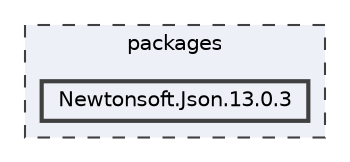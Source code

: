 digraph "packages/Newtonsoft.Json.13.0.3"
{
 // LATEX_PDF_SIZE
  bgcolor="transparent";
  edge [fontname=Helvetica,fontsize=10,labelfontname=Helvetica,labelfontsize=10];
  node [fontname=Helvetica,fontsize=10,shape=box,height=0.2,width=0.4];
  compound=true
  subgraph clusterdir_93501a11e921083efbd154e0cdff5f10 {
    graph [ bgcolor="#edf0f7", pencolor="grey25", label="packages", fontname=Helvetica,fontsize=10 style="filled,dashed", URL="dir_93501a11e921083efbd154e0cdff5f10.html",tooltip=""]
  dir_00810d656b575d60a459a59442ee4617 [label="Newtonsoft.Json.13.0.3", fillcolor="#edf0f7", color="grey25", style="filled,bold", URL="dir_00810d656b575d60a459a59442ee4617.html",tooltip=""];
  }
}
